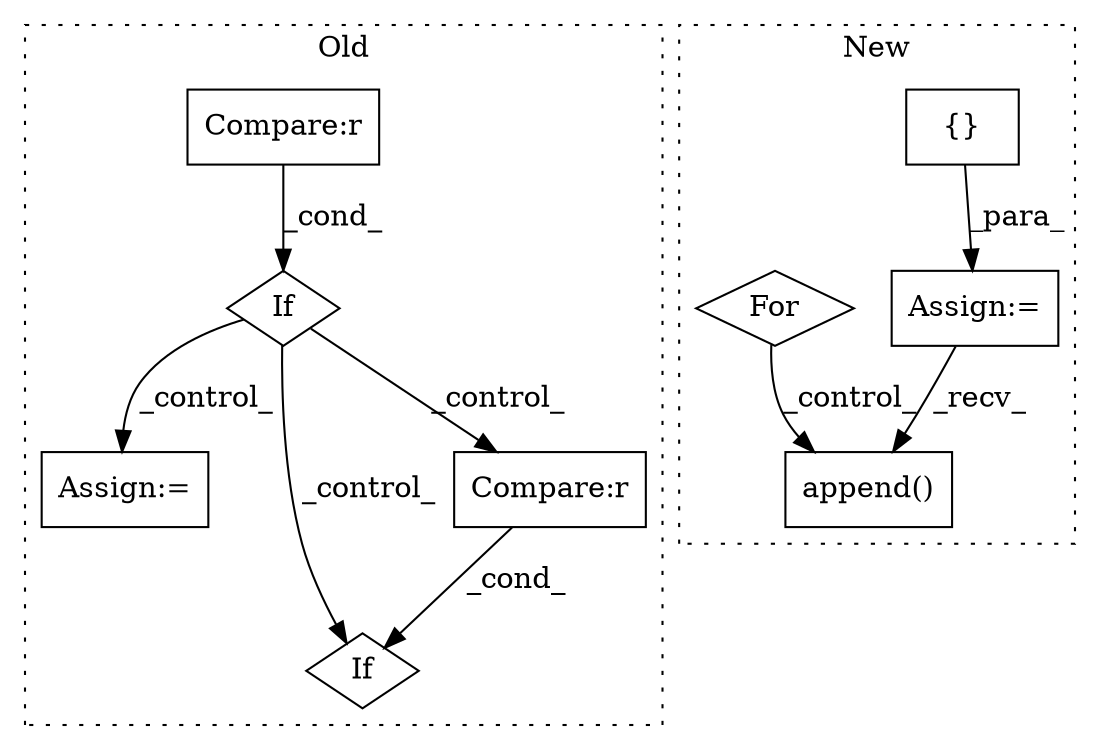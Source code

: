 digraph G {
subgraph cluster0 {
1 [label="If" a="96" s="10116,10153" l="3,14" shape="diamond"];
3 [label="Assign:=" a="68" s="10168" l="3" shape="box"];
4 [label="Compare:r" a="40" s="10119" l="34" shape="box"];
8 [label="If" a="96" s="10211,10244" l="0,14" shape="diamond"];
9 [label="Compare:r" a="40" s="10211" l="33" shape="box"];
label = "Old";
style="dotted";
}
subgraph cluster1 {
2 [label="append()" a="75" s="11166,11261" l="47,18" shape="box"];
5 [label="Assign:=" a="68" s="10789" l="3" shape="box"];
6 [label="{}" a="59" s="10792,10792" l="2,1" shape="box"];
7 [label="For" a="107" s="10856,10877" l="4,48" shape="diamond"];
label = "New";
style="dotted";
}
1 -> 3 [label="_control_"];
1 -> 8 [label="_control_"];
1 -> 9 [label="_control_"];
4 -> 1 [label="_cond_"];
5 -> 2 [label="_recv_"];
6 -> 5 [label="_para_"];
7 -> 2 [label="_control_"];
9 -> 8 [label="_cond_"];
}